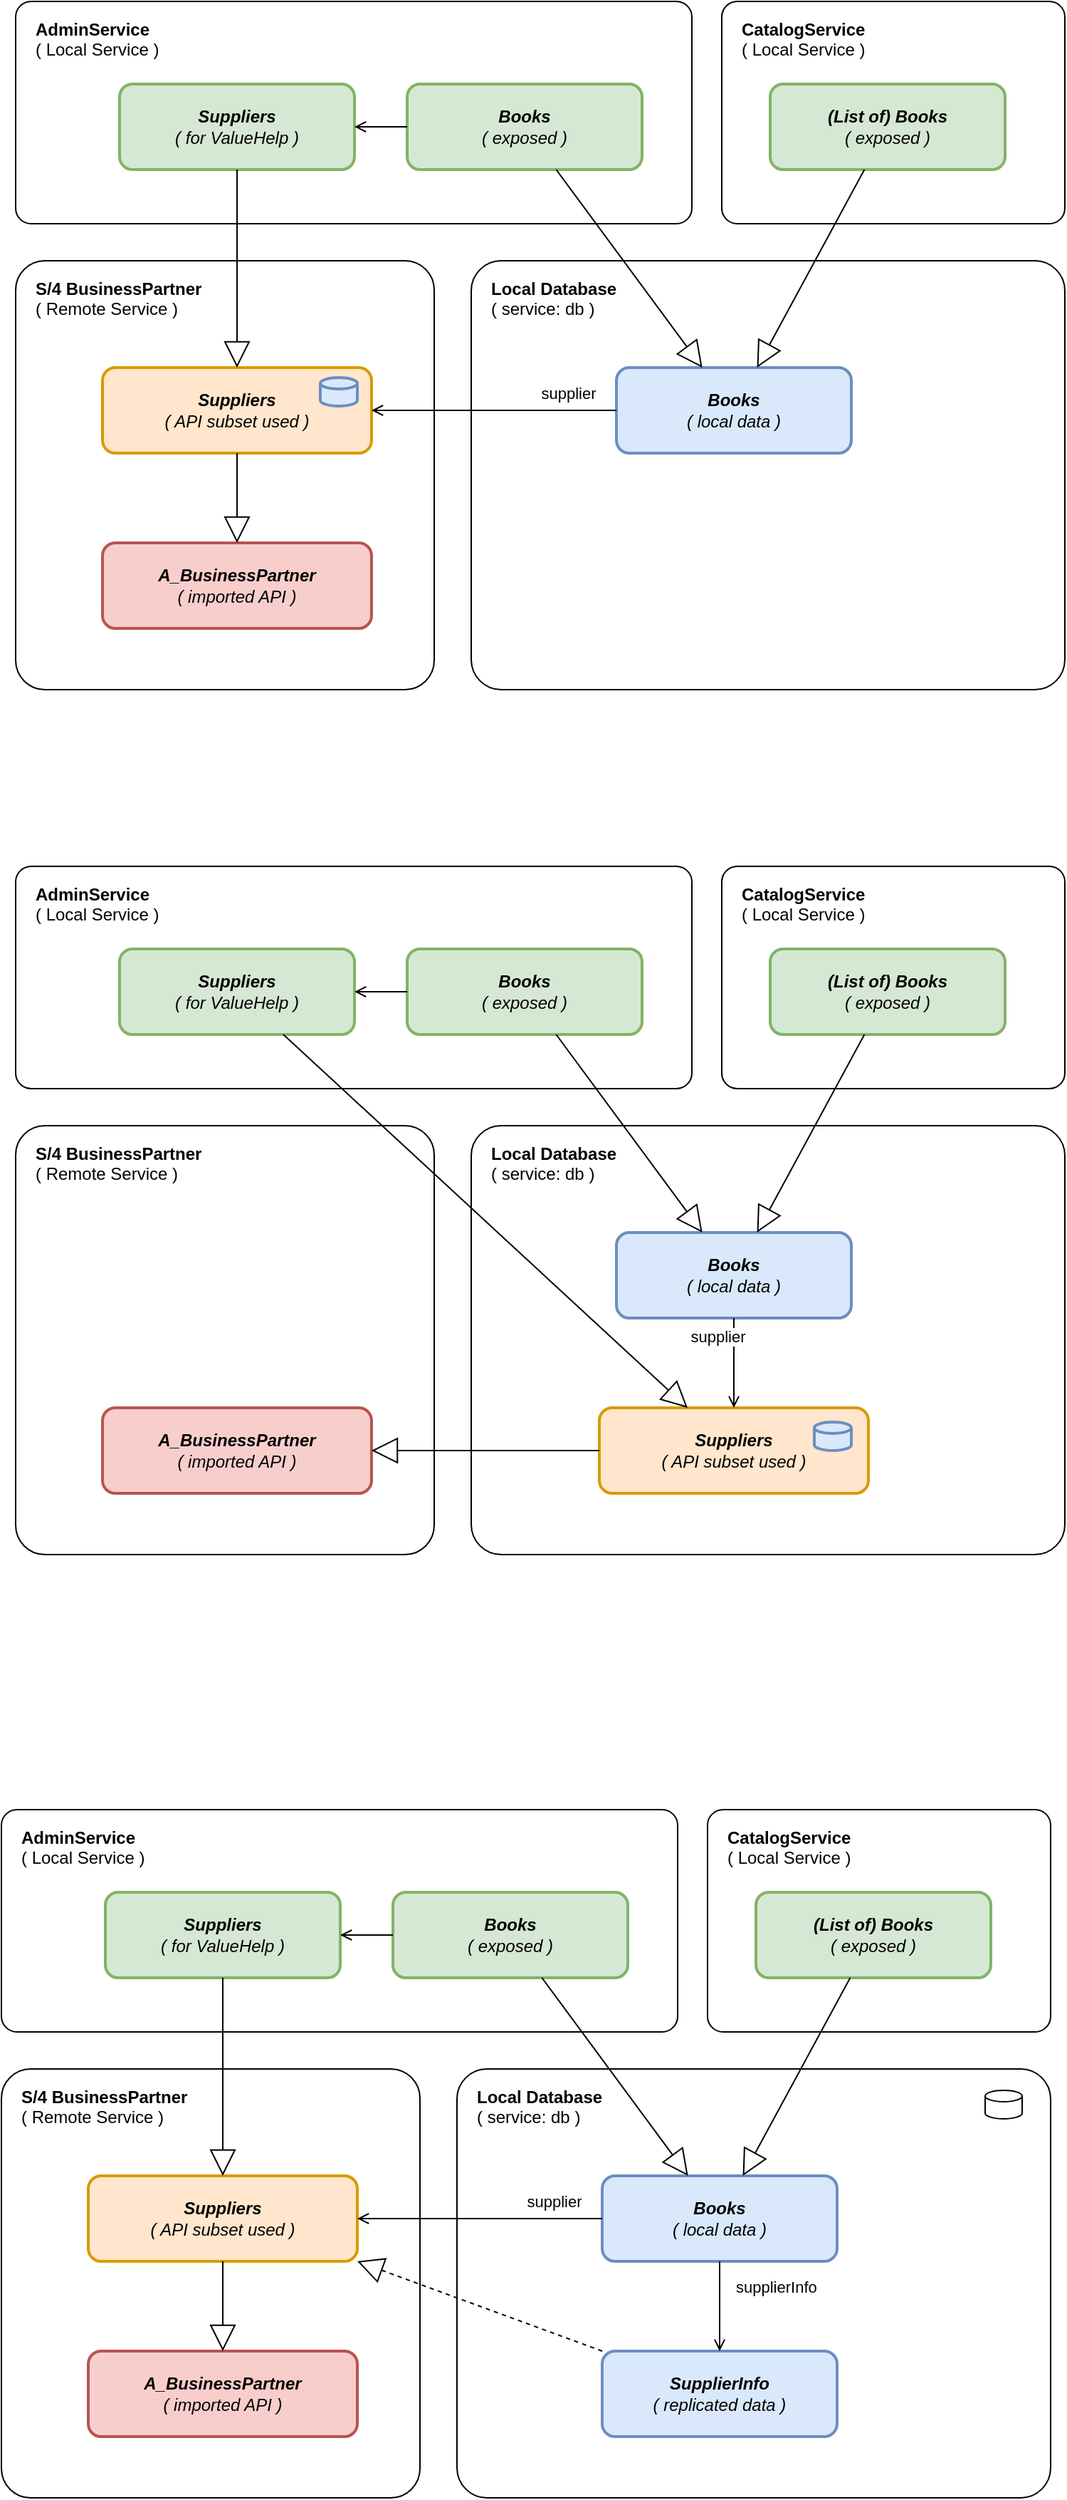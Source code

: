 <mxfile version="14.6.13" type="device"><diagram id="kIZwyAu_b989F7xyfxsf" name="Page-1"><mxGraphModel dx="1300" dy="1746" grid="0" gridSize="10" guides="1" tooltips="1" connect="1" arrows="1" fold="1" page="0" pageScale="1" pageWidth="827" pageHeight="1169" math="0" shadow="0"><root><mxCell id="0"/><mxCell id="1" parent="0"/><mxCell id="_XM6uwQSE-7KdSLOaSL6-67" value="Local Database&lt;br&gt;&lt;span style=&quot;font-weight: 400&quot;&gt;( service: db )&lt;/span&gt;" style="rounded=1;whiteSpace=wrap;html=1;sketch=0;verticalAlign=top;align=left;arcSize=7;spacing=8;spacingLeft=6;fontStyle=1" vertex="1" parent="1"><mxGeometry x="631" y="124" width="417" height="301" as="geometry"/></mxCell><mxCell id="_XM6uwQSE-7KdSLOaSL6-20" value="S/4 BusinessPartner &lt;br&gt;&lt;span style=&quot;font-weight: normal&quot;&gt;( Remote Service&amp;nbsp;)&lt;/span&gt;" style="rounded=1;whiteSpace=wrap;html=1;sketch=0;verticalAlign=top;align=left;arcSize=7;spacing=8;spacingLeft=6;fontStyle=1" vertex="1" parent="1"><mxGeometry x="301" y="786" width="294" height="301" as="geometry"/></mxCell><mxCell id="_XM6uwQSE-7KdSLOaSL6-21" value="&lt;b&gt;A_BusinessPartner&lt;br&gt;&lt;/b&gt;&lt;div&gt;&lt;span&gt;( imported API )&lt;/span&gt;&lt;/div&gt;" style="rounded=1;whiteSpace=wrap;html=1;sketch=0;align=center;fontStyle=2;fillColor=#f8cecc;strokeColor=#b85450;strokeWidth=2;" vertex="1" parent="1"><mxGeometry x="362" y="984" width="189" height="60" as="geometry"/></mxCell><mxCell id="_XM6uwQSE-7KdSLOaSL6-22" value="&lt;b&gt;Suppliers&lt;br&gt;&lt;/b&gt;&lt;div&gt;&lt;span&gt;( API subset used )&lt;/span&gt;&lt;/div&gt;" style="rounded=1;whiteSpace=wrap;html=1;sketch=0;align=center;fontStyle=2;fillColor=#ffe6cc;strokeColor=#d79b00;strokeWidth=2;" vertex="1" parent="1"><mxGeometry x="362" y="861" width="189" height="60" as="geometry"/></mxCell><mxCell id="_XM6uwQSE-7KdSLOaSL6-23" value="" style="endArrow=block;endSize=16;endFill=0;html=1;" edge="1" parent="1" source="_XM6uwQSE-7KdSLOaSL6-22" target="_XM6uwQSE-7KdSLOaSL6-21"><mxGeometry width="160" relative="1" as="geometry"><mxPoint x="724" y="533" as="sourcePoint"/><mxPoint x="214" y="890" as="targetPoint"/></mxGeometry></mxCell><mxCell id="_XM6uwQSE-7KdSLOaSL6-24" value="AdminService&lt;br&gt;&lt;span style=&quot;font-weight: normal&quot;&gt;( Local Service )&lt;/span&gt;" style="rounded=1;whiteSpace=wrap;html=1;sketch=0;verticalAlign=top;align=left;arcSize=7;spacing=8;spacingLeft=6;fontStyle=1" vertex="1" parent="1"><mxGeometry x="301" y="604" width="475" height="156" as="geometry"/></mxCell><mxCell id="_XM6uwQSE-7KdSLOaSL6-25" value="CatalogService&lt;br&gt;&lt;span style=&quot;font-weight: 400&quot;&gt;( Local Service )&lt;/span&gt;" style="rounded=1;whiteSpace=wrap;html=1;sketch=0;verticalAlign=top;align=left;arcSize=7;spacing=8;spacingLeft=6;fontStyle=1" vertex="1" parent="1"><mxGeometry x="797" y="604" width="241" height="156" as="geometry"/></mxCell><mxCell id="_XM6uwQSE-7KdSLOaSL6-26" value="Local Database&lt;br&gt;&lt;span style=&quot;font-weight: 400&quot;&gt;( service: db )&lt;/span&gt;" style="rounded=1;whiteSpace=wrap;html=1;sketch=0;verticalAlign=top;align=left;arcSize=7;spacing=8;spacingLeft=6;fontStyle=1" vertex="1" parent="1"><mxGeometry x="621" y="786" width="417" height="301" as="geometry"/></mxCell><mxCell id="_XM6uwQSE-7KdSLOaSL6-27" value="&lt;b&gt;SupplierInfo&lt;br&gt;&lt;/b&gt;&lt;div&gt;&lt;span&gt;( replicated data )&lt;/span&gt;&lt;/div&gt;" style="rounded=1;whiteSpace=wrap;html=1;sketch=0;align=center;fontStyle=2;fillColor=#dae8fc;strokeColor=#6c8ebf;strokeWidth=2;" vertex="1" parent="1"><mxGeometry x="723" y="984" width="165" height="60" as="geometry"/></mxCell><mxCell id="_XM6uwQSE-7KdSLOaSL6-28" value="" style="endArrow=block;endSize=16;endFill=0;html=1;entryX=1;entryY=1;entryDx=0;entryDy=0;exitX=0;exitY=0;exitDx=0;exitDy=0;dashed=1;" edge="1" parent="1" source="_XM6uwQSE-7KdSLOaSL6-27" target="_XM6uwQSE-7KdSLOaSL6-22"><mxGeometry width="160" relative="1" as="geometry"><mxPoint x="382" y="901" as="sourcePoint"/><mxPoint x="327" y="901" as="targetPoint"/></mxGeometry></mxCell><mxCell id="_XM6uwQSE-7KdSLOaSL6-29" value="" style="shape=cylinder3;whiteSpace=wrap;html=1;boundedLbl=1;backgroundOutline=1;size=4;sketch=0;" vertex="1" parent="1"><mxGeometry x="992" y="801" width="26" height="20" as="geometry"/></mxCell><mxCell id="_XM6uwQSE-7KdSLOaSL6-30" value="&lt;b&gt;Books&lt;br&gt;&lt;/b&gt;&lt;div&gt;&lt;span&gt;( local data )&lt;/span&gt;&lt;/div&gt;" style="rounded=1;whiteSpace=wrap;html=1;sketch=0;align=center;fontStyle=2;fillColor=#dae8fc;strokeColor=#6c8ebf;strokeWidth=2;" vertex="1" parent="1"><mxGeometry x="723" y="861" width="165" height="60" as="geometry"/></mxCell><mxCell id="_XM6uwQSE-7KdSLOaSL6-31" value="supplierInfo" style="endArrow=open;html=1;endFill=0;align=left;" edge="1" parent="1" source="_XM6uwQSE-7KdSLOaSL6-30" target="_XM6uwQSE-7KdSLOaSL6-27"><mxGeometry x="-0.429" y="9" width="50" height="50" relative="1" as="geometry"><mxPoint x="631" y="902" as="sourcePoint"/><mxPoint x="834" y="1122" as="targetPoint"/><mxPoint as="offset"/></mxGeometry></mxCell><mxCell id="_XM6uwQSE-7KdSLOaSL6-32" value="supplier" style="endArrow=open;html=1;endFill=0;" edge="1" parent="1" source="_XM6uwQSE-7KdSLOaSL6-30" target="_XM6uwQSE-7KdSLOaSL6-22"><mxGeometry x="-0.605" y="-12" width="50" height="50" relative="1" as="geometry"><mxPoint x="838" y="901" as="sourcePoint"/><mxPoint x="887" y="901" as="targetPoint"/><mxPoint as="offset"/></mxGeometry></mxCell><mxCell id="_XM6uwQSE-7KdSLOaSL6-33" value="&lt;b&gt;Suppliers&lt;br&gt;&lt;/b&gt;&lt;div&gt;&lt;span&gt;( for ValueHelp )&lt;/span&gt;&lt;/div&gt;" style="rounded=1;whiteSpace=wrap;html=1;sketch=0;align=center;fontStyle=2;fillColor=#d5e8d4;strokeColor=#82b366;strokeWidth=2;" vertex="1" parent="1"><mxGeometry x="374" y="662" width="165" height="60" as="geometry"/></mxCell><mxCell id="_XM6uwQSE-7KdSLOaSL6-34" value="" style="endArrow=block;endSize=16;endFill=0;html=1;" edge="1" parent="1" source="_XM6uwQSE-7KdSLOaSL6-33" target="_XM6uwQSE-7KdSLOaSL6-22"><mxGeometry width="160" relative="1" as="geometry"><mxPoint x="673" y="887" as="sourcePoint"/><mxPoint x="571" y="887" as="targetPoint"/></mxGeometry></mxCell><mxCell id="_XM6uwQSE-7KdSLOaSL6-35" value="&lt;b&gt;Books&lt;br&gt;&lt;/b&gt;&lt;div&gt;&lt;span&gt;( exposed )&lt;/span&gt;&lt;/div&gt;" style="rounded=1;whiteSpace=wrap;html=1;sketch=0;align=center;fontStyle=2;fillColor=#d5e8d4;strokeColor=#82b366;strokeWidth=2;" vertex="1" parent="1"><mxGeometry x="576" y="662" width="165" height="60" as="geometry"/></mxCell><mxCell id="_XM6uwQSE-7KdSLOaSL6-36" value="&lt;b&gt;(List of) Books&lt;br&gt;&lt;/b&gt;&lt;div&gt;&lt;span&gt;( exposed )&lt;/span&gt;&lt;/div&gt;" style="rounded=1;whiteSpace=wrap;html=1;sketch=0;align=center;fontStyle=2;fillColor=#d5e8d4;strokeColor=#82b366;strokeWidth=2;" vertex="1" parent="1"><mxGeometry x="831" y="662" width="165" height="60" as="geometry"/></mxCell><mxCell id="_XM6uwQSE-7KdSLOaSL6-37" value="" style="endArrow=block;endSize=16;endFill=0;html=1;" edge="1" parent="1" source="_XM6uwQSE-7KdSLOaSL6-35" target="_XM6uwQSE-7KdSLOaSL6-30"><mxGeometry width="160" relative="1" as="geometry"><mxPoint x="476.5" y="744" as="sourcePoint"/><mxPoint x="476.5" y="857" as="targetPoint"/></mxGeometry></mxCell><mxCell id="_XM6uwQSE-7KdSLOaSL6-38" value="" style="endArrow=block;endSize=16;endFill=0;html=1;" edge="1" parent="1" source="_XM6uwQSE-7KdSLOaSL6-36" target="_XM6uwQSE-7KdSLOaSL6-30"><mxGeometry width="160" relative="1" as="geometry"><mxPoint x="736.402" y="744" as="sourcePoint"/><mxPoint x="920.598" y="857" as="targetPoint"/></mxGeometry></mxCell><mxCell id="_XM6uwQSE-7KdSLOaSL6-40" value="" style="endArrow=open;html=1;endFill=0;" edge="1" parent="1" source="_XM6uwQSE-7KdSLOaSL6-35" target="_XM6uwQSE-7KdSLOaSL6-33"><mxGeometry x="-0.568" y="-16" width="50" height="50" relative="1" as="geometry"><mxPoint x="733" y="901" as="sourcePoint"/><mxPoint x="561" y="901" as="targetPoint"/><mxPoint as="offset"/></mxGeometry></mxCell><mxCell id="_XM6uwQSE-7KdSLOaSL6-41" value="S/4 BusinessPartner &lt;br&gt;&lt;span style=&quot;font-weight: normal&quot;&gt;( Remote Service&amp;nbsp;)&lt;/span&gt;" style="rounded=1;whiteSpace=wrap;html=1;sketch=0;verticalAlign=top;align=left;arcSize=7;spacing=8;spacingLeft=6;fontStyle=1" vertex="1" parent="1"><mxGeometry x="311" y="-483" width="294" height="301" as="geometry"/></mxCell><mxCell id="_XM6uwQSE-7KdSLOaSL6-42" value="&lt;b&gt;A_BusinessPartner&lt;br&gt;&lt;/b&gt;&lt;div&gt;&lt;span&gt;( imported API )&lt;/span&gt;&lt;/div&gt;" style="rounded=1;whiteSpace=wrap;html=1;sketch=0;align=center;fontStyle=2;fillColor=#f8cecc;strokeColor=#b85450;strokeWidth=2;" vertex="1" parent="1"><mxGeometry x="372" y="-285" width="189" height="60" as="geometry"/></mxCell><mxCell id="_XM6uwQSE-7KdSLOaSL6-43" value="&lt;b&gt;Suppliers&lt;br&gt;&lt;/b&gt;&lt;div&gt;&lt;span&gt;( API subset used )&lt;/span&gt;&lt;/div&gt;" style="rounded=1;whiteSpace=wrap;html=1;sketch=0;align=center;fontStyle=2;fillColor=#ffe6cc;strokeColor=#d79b00;strokeWidth=2;" vertex="1" parent="1"><mxGeometry x="372" y="-408" width="189" height="60" as="geometry"/></mxCell><mxCell id="_XM6uwQSE-7KdSLOaSL6-44" value="" style="endArrow=block;endSize=16;endFill=0;html=1;" edge="1" source="_XM6uwQSE-7KdSLOaSL6-43" target="_XM6uwQSE-7KdSLOaSL6-42" parent="1"><mxGeometry width="160" relative="1" as="geometry"><mxPoint x="734" y="-736" as="sourcePoint"/><mxPoint x="224" y="-379" as="targetPoint"/></mxGeometry></mxCell><mxCell id="_XM6uwQSE-7KdSLOaSL6-45" value="AdminService&lt;br&gt;&lt;span style=&quot;font-weight: normal&quot;&gt;( Local Service )&lt;/span&gt;" style="rounded=1;whiteSpace=wrap;html=1;sketch=0;verticalAlign=top;align=left;arcSize=7;spacing=8;spacingLeft=6;fontStyle=1" vertex="1" parent="1"><mxGeometry x="311" y="-665" width="475" height="156" as="geometry"/></mxCell><mxCell id="_XM6uwQSE-7KdSLOaSL6-46" value="CatalogService&lt;br&gt;&lt;span style=&quot;font-weight: 400&quot;&gt;( Local Service )&lt;/span&gt;" style="rounded=1;whiteSpace=wrap;html=1;sketch=0;verticalAlign=top;align=left;arcSize=7;spacing=8;spacingLeft=6;fontStyle=1" vertex="1" parent="1"><mxGeometry x="807" y="-665" width="241" height="156" as="geometry"/></mxCell><mxCell id="_XM6uwQSE-7KdSLOaSL6-47" value="Local Database&lt;br&gt;&lt;span style=&quot;font-weight: 400&quot;&gt;( service: db )&lt;/span&gt;" style="rounded=1;whiteSpace=wrap;html=1;sketch=0;verticalAlign=top;align=left;arcSize=7;spacing=8;spacingLeft=6;fontStyle=1" vertex="1" parent="1"><mxGeometry x="631" y="-483" width="417" height="301" as="geometry"/></mxCell><mxCell id="_XM6uwQSE-7KdSLOaSL6-50" value="" style="shape=cylinder3;whiteSpace=wrap;html=1;boundedLbl=1;backgroundOutline=1;size=4;sketch=0;fillColor=#dae8fc;strokeColor=#6c8ebf;strokeWidth=2;" vertex="1" parent="1"><mxGeometry x="525" y="-401" width="26" height="20" as="geometry"/></mxCell><mxCell id="_XM6uwQSE-7KdSLOaSL6-51" value="&lt;b&gt;Books&lt;br&gt;&lt;/b&gt;&lt;div&gt;&lt;span&gt;( local data )&lt;/span&gt;&lt;/div&gt;" style="rounded=1;whiteSpace=wrap;html=1;sketch=0;align=center;fontStyle=2;fillColor=#dae8fc;strokeColor=#6c8ebf;strokeWidth=2;" vertex="1" parent="1"><mxGeometry x="733" y="-408" width="165" height="60" as="geometry"/></mxCell><mxCell id="_XM6uwQSE-7KdSLOaSL6-53" value="supplier" style="endArrow=open;html=1;endFill=0;" edge="1" source="_XM6uwQSE-7KdSLOaSL6-51" target="_XM6uwQSE-7KdSLOaSL6-43" parent="1"><mxGeometry x="-0.605" y="-12" width="50" height="50" relative="1" as="geometry"><mxPoint x="848" y="-368" as="sourcePoint"/><mxPoint x="897" y="-368" as="targetPoint"/><mxPoint as="offset"/></mxGeometry></mxCell><mxCell id="_XM6uwQSE-7KdSLOaSL6-54" value="&lt;b&gt;Suppliers&lt;br&gt;&lt;/b&gt;&lt;div&gt;&lt;span&gt;( for ValueHelp )&lt;/span&gt;&lt;/div&gt;" style="rounded=1;whiteSpace=wrap;html=1;sketch=0;align=center;fontStyle=2;fillColor=#d5e8d4;strokeColor=#82b366;strokeWidth=2;" vertex="1" parent="1"><mxGeometry x="384" y="-607" width="165" height="60" as="geometry"/></mxCell><mxCell id="_XM6uwQSE-7KdSLOaSL6-55" value="" style="endArrow=block;endSize=16;endFill=0;html=1;" edge="1" source="_XM6uwQSE-7KdSLOaSL6-54" target="_XM6uwQSE-7KdSLOaSL6-43" parent="1"><mxGeometry width="160" relative="1" as="geometry"><mxPoint x="683" y="-382" as="sourcePoint"/><mxPoint x="581" y="-382" as="targetPoint"/></mxGeometry></mxCell><mxCell id="_XM6uwQSE-7KdSLOaSL6-56" value="&lt;b&gt;Books&lt;br&gt;&lt;/b&gt;&lt;div&gt;&lt;span&gt;( exposed )&lt;/span&gt;&lt;/div&gt;" style="rounded=1;whiteSpace=wrap;html=1;sketch=0;align=center;fontStyle=2;fillColor=#d5e8d4;strokeColor=#82b366;strokeWidth=2;" vertex="1" parent="1"><mxGeometry x="586" y="-607" width="165" height="60" as="geometry"/></mxCell><mxCell id="_XM6uwQSE-7KdSLOaSL6-57" value="&lt;b&gt;(List of) Books&lt;br&gt;&lt;/b&gt;&lt;div&gt;&lt;span&gt;( exposed )&lt;/span&gt;&lt;/div&gt;" style="rounded=1;whiteSpace=wrap;html=1;sketch=0;align=center;fontStyle=2;fillColor=#d5e8d4;strokeColor=#82b366;strokeWidth=2;" vertex="1" parent="1"><mxGeometry x="841" y="-607" width="165" height="60" as="geometry"/></mxCell><mxCell id="_XM6uwQSE-7KdSLOaSL6-58" value="" style="endArrow=block;endSize=16;endFill=0;html=1;" edge="1" source="_XM6uwQSE-7KdSLOaSL6-56" target="_XM6uwQSE-7KdSLOaSL6-51" parent="1"><mxGeometry width="160" relative="1" as="geometry"><mxPoint x="486.5" y="-525" as="sourcePoint"/><mxPoint x="486.5" y="-412" as="targetPoint"/></mxGeometry></mxCell><mxCell id="_XM6uwQSE-7KdSLOaSL6-59" value="" style="endArrow=block;endSize=16;endFill=0;html=1;" edge="1" source="_XM6uwQSE-7KdSLOaSL6-57" target="_XM6uwQSE-7KdSLOaSL6-51" parent="1"><mxGeometry width="160" relative="1" as="geometry"><mxPoint x="746.402" y="-525" as="sourcePoint"/><mxPoint x="930.598" y="-412" as="targetPoint"/></mxGeometry></mxCell><mxCell id="_XM6uwQSE-7KdSLOaSL6-60" value="" style="endArrow=open;html=1;endFill=0;" edge="1" source="_XM6uwQSE-7KdSLOaSL6-56" target="_XM6uwQSE-7KdSLOaSL6-54" parent="1"><mxGeometry x="-0.568" y="-16" width="50" height="50" relative="1" as="geometry"><mxPoint x="743" y="-368" as="sourcePoint"/><mxPoint x="571" y="-368" as="targetPoint"/><mxPoint as="offset"/></mxGeometry></mxCell><mxCell id="_XM6uwQSE-7KdSLOaSL6-61" value="S/4 BusinessPartner &lt;br&gt;&lt;span style=&quot;font-weight: normal&quot;&gt;( Remote Service&amp;nbsp;)&lt;/span&gt;" style="rounded=1;whiteSpace=wrap;html=1;sketch=0;verticalAlign=top;align=left;arcSize=7;spacing=8;spacingLeft=6;fontStyle=1" vertex="1" parent="1"><mxGeometry x="311" y="124" width="294" height="301" as="geometry"/></mxCell><mxCell id="_XM6uwQSE-7KdSLOaSL6-62" value="&lt;b&gt;A_BusinessPartner&lt;br&gt;&lt;/b&gt;&lt;div&gt;&lt;span&gt;( imported API )&lt;/span&gt;&lt;/div&gt;" style="rounded=1;whiteSpace=wrap;html=1;sketch=0;align=center;fontStyle=2;fillColor=#f8cecc;strokeColor=#b85450;strokeWidth=2;" vertex="1" parent="1"><mxGeometry x="372" y="322" width="189" height="60" as="geometry"/></mxCell><mxCell id="_XM6uwQSE-7KdSLOaSL6-63" value="&lt;b&gt;Suppliers&lt;br&gt;&lt;/b&gt;&lt;div&gt;&lt;span&gt;( API subset used )&lt;/span&gt;&lt;/div&gt;" style="rounded=1;whiteSpace=wrap;html=1;sketch=0;align=center;fontStyle=2;fillColor=#ffe6cc;strokeColor=#d79b00;strokeWidth=2;" vertex="1" parent="1"><mxGeometry x="721" y="322" width="189" height="60" as="geometry"/></mxCell><mxCell id="_XM6uwQSE-7KdSLOaSL6-64" value="" style="endArrow=block;endSize=16;endFill=0;html=1;" edge="1" source="_XM6uwQSE-7KdSLOaSL6-63" target="_XM6uwQSE-7KdSLOaSL6-62" parent="1"><mxGeometry width="160" relative="1" as="geometry"><mxPoint x="734" y="-129" as="sourcePoint"/><mxPoint x="224" y="228" as="targetPoint"/></mxGeometry></mxCell><mxCell id="_XM6uwQSE-7KdSLOaSL6-65" value="AdminService&lt;br&gt;&lt;span style=&quot;font-weight: normal&quot;&gt;( Local Service )&lt;/span&gt;" style="rounded=1;whiteSpace=wrap;html=1;sketch=0;verticalAlign=top;align=left;arcSize=7;spacing=8;spacingLeft=6;fontStyle=1" vertex="1" parent="1"><mxGeometry x="311" y="-58" width="475" height="156" as="geometry"/></mxCell><mxCell id="_XM6uwQSE-7KdSLOaSL6-66" value="CatalogService&lt;br&gt;&lt;span style=&quot;font-weight: 400&quot;&gt;( Local Service )&lt;/span&gt;" style="rounded=1;whiteSpace=wrap;html=1;sketch=0;verticalAlign=top;align=left;arcSize=7;spacing=8;spacingLeft=6;fontStyle=1" vertex="1" parent="1"><mxGeometry x="807" y="-58" width="241" height="156" as="geometry"/></mxCell><mxCell id="_XM6uwQSE-7KdSLOaSL6-68" value="" style="shape=cylinder3;whiteSpace=wrap;html=1;boundedLbl=1;backgroundOutline=1;size=4;sketch=0;fillColor=#dae8fc;strokeColor=#6c8ebf;strokeWidth=2;" vertex="1" parent="1"><mxGeometry x="872" y="332" width="26" height="20" as="geometry"/></mxCell><mxCell id="_XM6uwQSE-7KdSLOaSL6-69" value="&lt;b&gt;Books&lt;br&gt;&lt;/b&gt;&lt;div&gt;&lt;span&gt;( local data )&lt;/span&gt;&lt;/div&gt;" style="rounded=1;whiteSpace=wrap;html=1;sketch=0;align=center;fontStyle=2;fillColor=#dae8fc;strokeColor=#6c8ebf;strokeWidth=2;" vertex="1" parent="1"><mxGeometry x="733" y="199" width="165" height="60" as="geometry"/></mxCell><mxCell id="_XM6uwQSE-7KdSLOaSL6-70" value="supplier" style="endArrow=open;html=1;endFill=0;" edge="1" source="_XM6uwQSE-7KdSLOaSL6-69" target="_XM6uwQSE-7KdSLOaSL6-63" parent="1"><mxGeometry x="-0.605" y="-12" width="50" height="50" relative="1" as="geometry"><mxPoint x="848" y="239" as="sourcePoint"/><mxPoint x="897" y="239" as="targetPoint"/><mxPoint as="offset"/></mxGeometry></mxCell><mxCell id="_XM6uwQSE-7KdSLOaSL6-71" value="&lt;b&gt;Suppliers&lt;br&gt;&lt;/b&gt;&lt;div&gt;&lt;span&gt;( for ValueHelp )&lt;/span&gt;&lt;/div&gt;" style="rounded=1;whiteSpace=wrap;html=1;sketch=0;align=center;fontStyle=2;fillColor=#d5e8d4;strokeColor=#82b366;strokeWidth=2;" vertex="1" parent="1"><mxGeometry x="384" width="165" height="60" as="geometry"/></mxCell><mxCell id="_XM6uwQSE-7KdSLOaSL6-72" value="" style="endArrow=block;endSize=16;endFill=0;html=1;" edge="1" source="_XM6uwQSE-7KdSLOaSL6-71" target="_XM6uwQSE-7KdSLOaSL6-63" parent="1"><mxGeometry width="160" relative="1" as="geometry"><mxPoint x="683" y="225" as="sourcePoint"/><mxPoint x="581" y="225" as="targetPoint"/></mxGeometry></mxCell><mxCell id="_XM6uwQSE-7KdSLOaSL6-73" value="&lt;b&gt;Books&lt;br&gt;&lt;/b&gt;&lt;div&gt;&lt;span&gt;( exposed )&lt;/span&gt;&lt;/div&gt;" style="rounded=1;whiteSpace=wrap;html=1;sketch=0;align=center;fontStyle=2;fillColor=#d5e8d4;strokeColor=#82b366;strokeWidth=2;" vertex="1" parent="1"><mxGeometry x="586" width="165" height="60" as="geometry"/></mxCell><mxCell id="_XM6uwQSE-7KdSLOaSL6-74" value="&lt;b&gt;(List of) Books&lt;br&gt;&lt;/b&gt;&lt;div&gt;&lt;span&gt;( exposed )&lt;/span&gt;&lt;/div&gt;" style="rounded=1;whiteSpace=wrap;html=1;sketch=0;align=center;fontStyle=2;fillColor=#d5e8d4;strokeColor=#82b366;strokeWidth=2;" vertex="1" parent="1"><mxGeometry x="841" width="165" height="60" as="geometry"/></mxCell><mxCell id="_XM6uwQSE-7KdSLOaSL6-75" value="" style="endArrow=block;endSize=16;endFill=0;html=1;" edge="1" source="_XM6uwQSE-7KdSLOaSL6-73" target="_XM6uwQSE-7KdSLOaSL6-69" parent="1"><mxGeometry width="160" relative="1" as="geometry"><mxPoint x="486.5" y="82" as="sourcePoint"/><mxPoint x="486.5" y="195" as="targetPoint"/></mxGeometry></mxCell><mxCell id="_XM6uwQSE-7KdSLOaSL6-76" value="" style="endArrow=block;endSize=16;endFill=0;html=1;" edge="1" source="_XM6uwQSE-7KdSLOaSL6-74" target="_XM6uwQSE-7KdSLOaSL6-69" parent="1"><mxGeometry width="160" relative="1" as="geometry"><mxPoint x="746.402" y="82" as="sourcePoint"/><mxPoint x="930.598" y="195" as="targetPoint"/></mxGeometry></mxCell><mxCell id="_XM6uwQSE-7KdSLOaSL6-77" value="" style="endArrow=open;html=1;endFill=0;" edge="1" source="_XM6uwQSE-7KdSLOaSL6-73" target="_XM6uwQSE-7KdSLOaSL6-71" parent="1"><mxGeometry x="-0.568" y="-16" width="50" height="50" relative="1" as="geometry"><mxPoint x="743" y="239" as="sourcePoint"/><mxPoint x="571" y="239" as="targetPoint"/><mxPoint as="offset"/></mxGeometry></mxCell></root></mxGraphModel></diagram></mxfile>